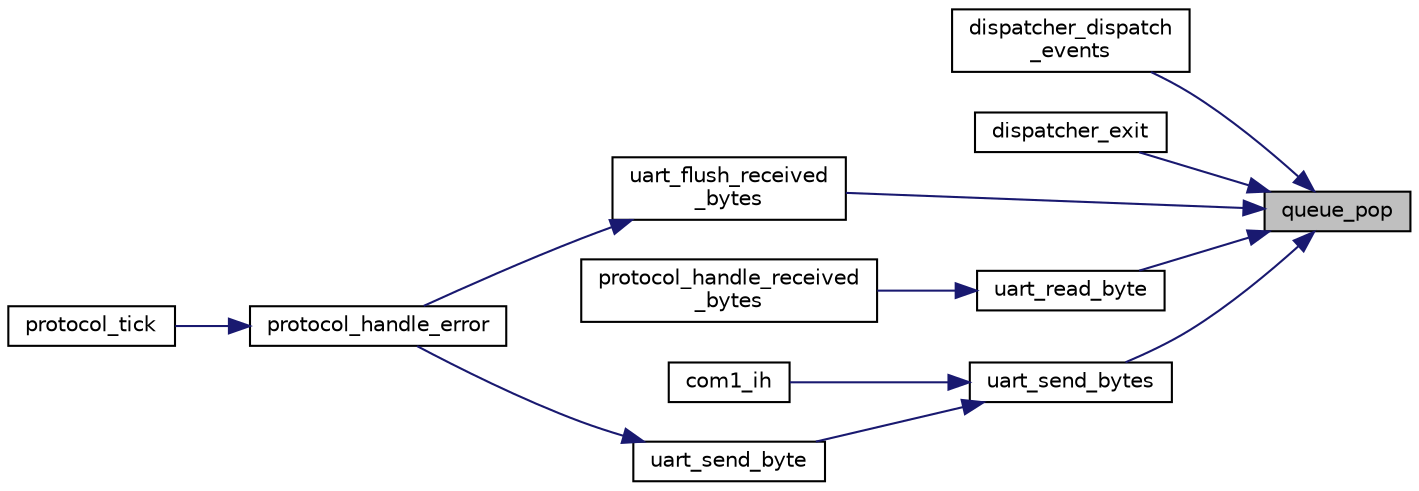 digraph "queue_pop"
{
 // LATEX_PDF_SIZE
  edge [fontname="Helvetica",fontsize="10",labelfontname="Helvetica",labelfontsize="10"];
  node [fontname="Helvetica",fontsize="10",shape=record];
  rankdir="RL";
  Node1 [label="queue_pop",height=0.2,width=0.4,color="black", fillcolor="grey75", style="filled", fontcolor="black",tooltip="Removes the element at the front of the given queue."];
  Node1 -> Node2 [dir="back",color="midnightblue",fontsize="10",style="solid",fontname="Helvetica"];
  Node2 [label="dispatcher_dispatch\l_events",height=0.2,width=0.4,color="black", fillcolor="white", style="filled",URL="$group__dispatcher.html#ga72c911173e2af4fbf960584448f83d8b",tooltip="Dispatches all events currently in the event queue."];
  Node1 -> Node3 [dir="back",color="midnightblue",fontsize="10",style="solid",fontname="Helvetica"];
  Node3 [label="dispatcher_exit",height=0.2,width=0.4,color="black", fillcolor="white", style="filled",URL="$group__dispatcher.html#gaf862e6e5a2905c716bf2b701d9ecabc6",tooltip="Deletes all resources allocated to the dispatcher."];
  Node1 -> Node4 [dir="back",color="midnightblue",fontsize="10",style="solid",fontname="Helvetica"];
  Node4 [label="uart_flush_received\l_bytes",height=0.2,width=0.4,color="black", fillcolor="white", style="filled",URL="$group__uart.html#gadce4962e8e0ec14a02056e7d8db4eb28",tooltip="Flushes all bytes being received from the serial port."];
  Node4 -> Node5 [dir="back",color="midnightblue",fontsize="10",style="solid",fontname="Helvetica"];
  Node5 [label="protocol_handle_error",height=0.2,width=0.4,color="black", fillcolor="white", style="filled",URL="$group__protocol.html#ga237c5c08ee5d5008a930af465c7bd5d5",tooltip="Reacts to a serial port error."];
  Node5 -> Node6 [dir="back",color="midnightblue",fontsize="10",style="solid",fontname="Helvetica"];
  Node6 [label="protocol_tick",height=0.2,width=0.4,color="black", fillcolor="white", style="filled",URL="$group__protocol.html#ga0b3e768da60827fe622bd3932efc82ff",tooltip="Reacts to a timer interrupt to detect timeouts."];
  Node1 -> Node7 [dir="back",color="midnightblue",fontsize="10",style="solid",fontname="Helvetica"];
  Node7 [label="uart_read_byte",height=0.2,width=0.4,color="black", fillcolor="white", style="filled",URL="$group__uart.html#gac447d0f6cdbf08eb8522cebae17e7e77",tooltip="Reads a byte from the software queue of bytes received."];
  Node7 -> Node8 [dir="back",color="midnightblue",fontsize="10",style="solid",fontname="Helvetica"];
  Node8 [label="protocol_handle_received\l_bytes",height=0.2,width=0.4,color="black", fillcolor="white", style="filled",URL="$group__protocol.html#ga45e3aa191a3cde90081665be034bba0e",tooltip="Processes received bytes from the serial port."];
  Node1 -> Node9 [dir="back",color="midnightblue",fontsize="10",style="solid",fontname="Helvetica"];
  Node9 [label="uart_send_bytes",height=0.2,width=0.4,color="black", fillcolor="white", style="filled",URL="$group__uart.html#ga8219117bdd64ba6474c847fd89efbd41",tooltip="Sends bytes from a software queue into the serial port."];
  Node9 -> Node10 [dir="back",color="midnightblue",fontsize="10",style="solid",fontname="Helvetica"];
  Node10 [label="com1_ih",height=0.2,width=0.4,color="black", fillcolor="white", style="filled",URL="$group__uart.html#ga2820f530017133c17706dbc238f738d9",tooltip="COM1 interrupt handler."];
  Node9 -> Node11 [dir="back",color="midnightblue",fontsize="10",style="solid",fontname="Helvetica"];
  Node11 [label="uart_send_byte",height=0.2,width=0.4,color="black", fillcolor="white", style="filled",URL="$group__uart.html#ga00a2984ead2b73e2871dfda7c1ac49e3",tooltip="Adds a byte to the software queue of bytes to be sent and tries to send bytes."];
  Node11 -> Node5 [dir="back",color="midnightblue",fontsize="10",style="solid",fontname="Helvetica"];
}
